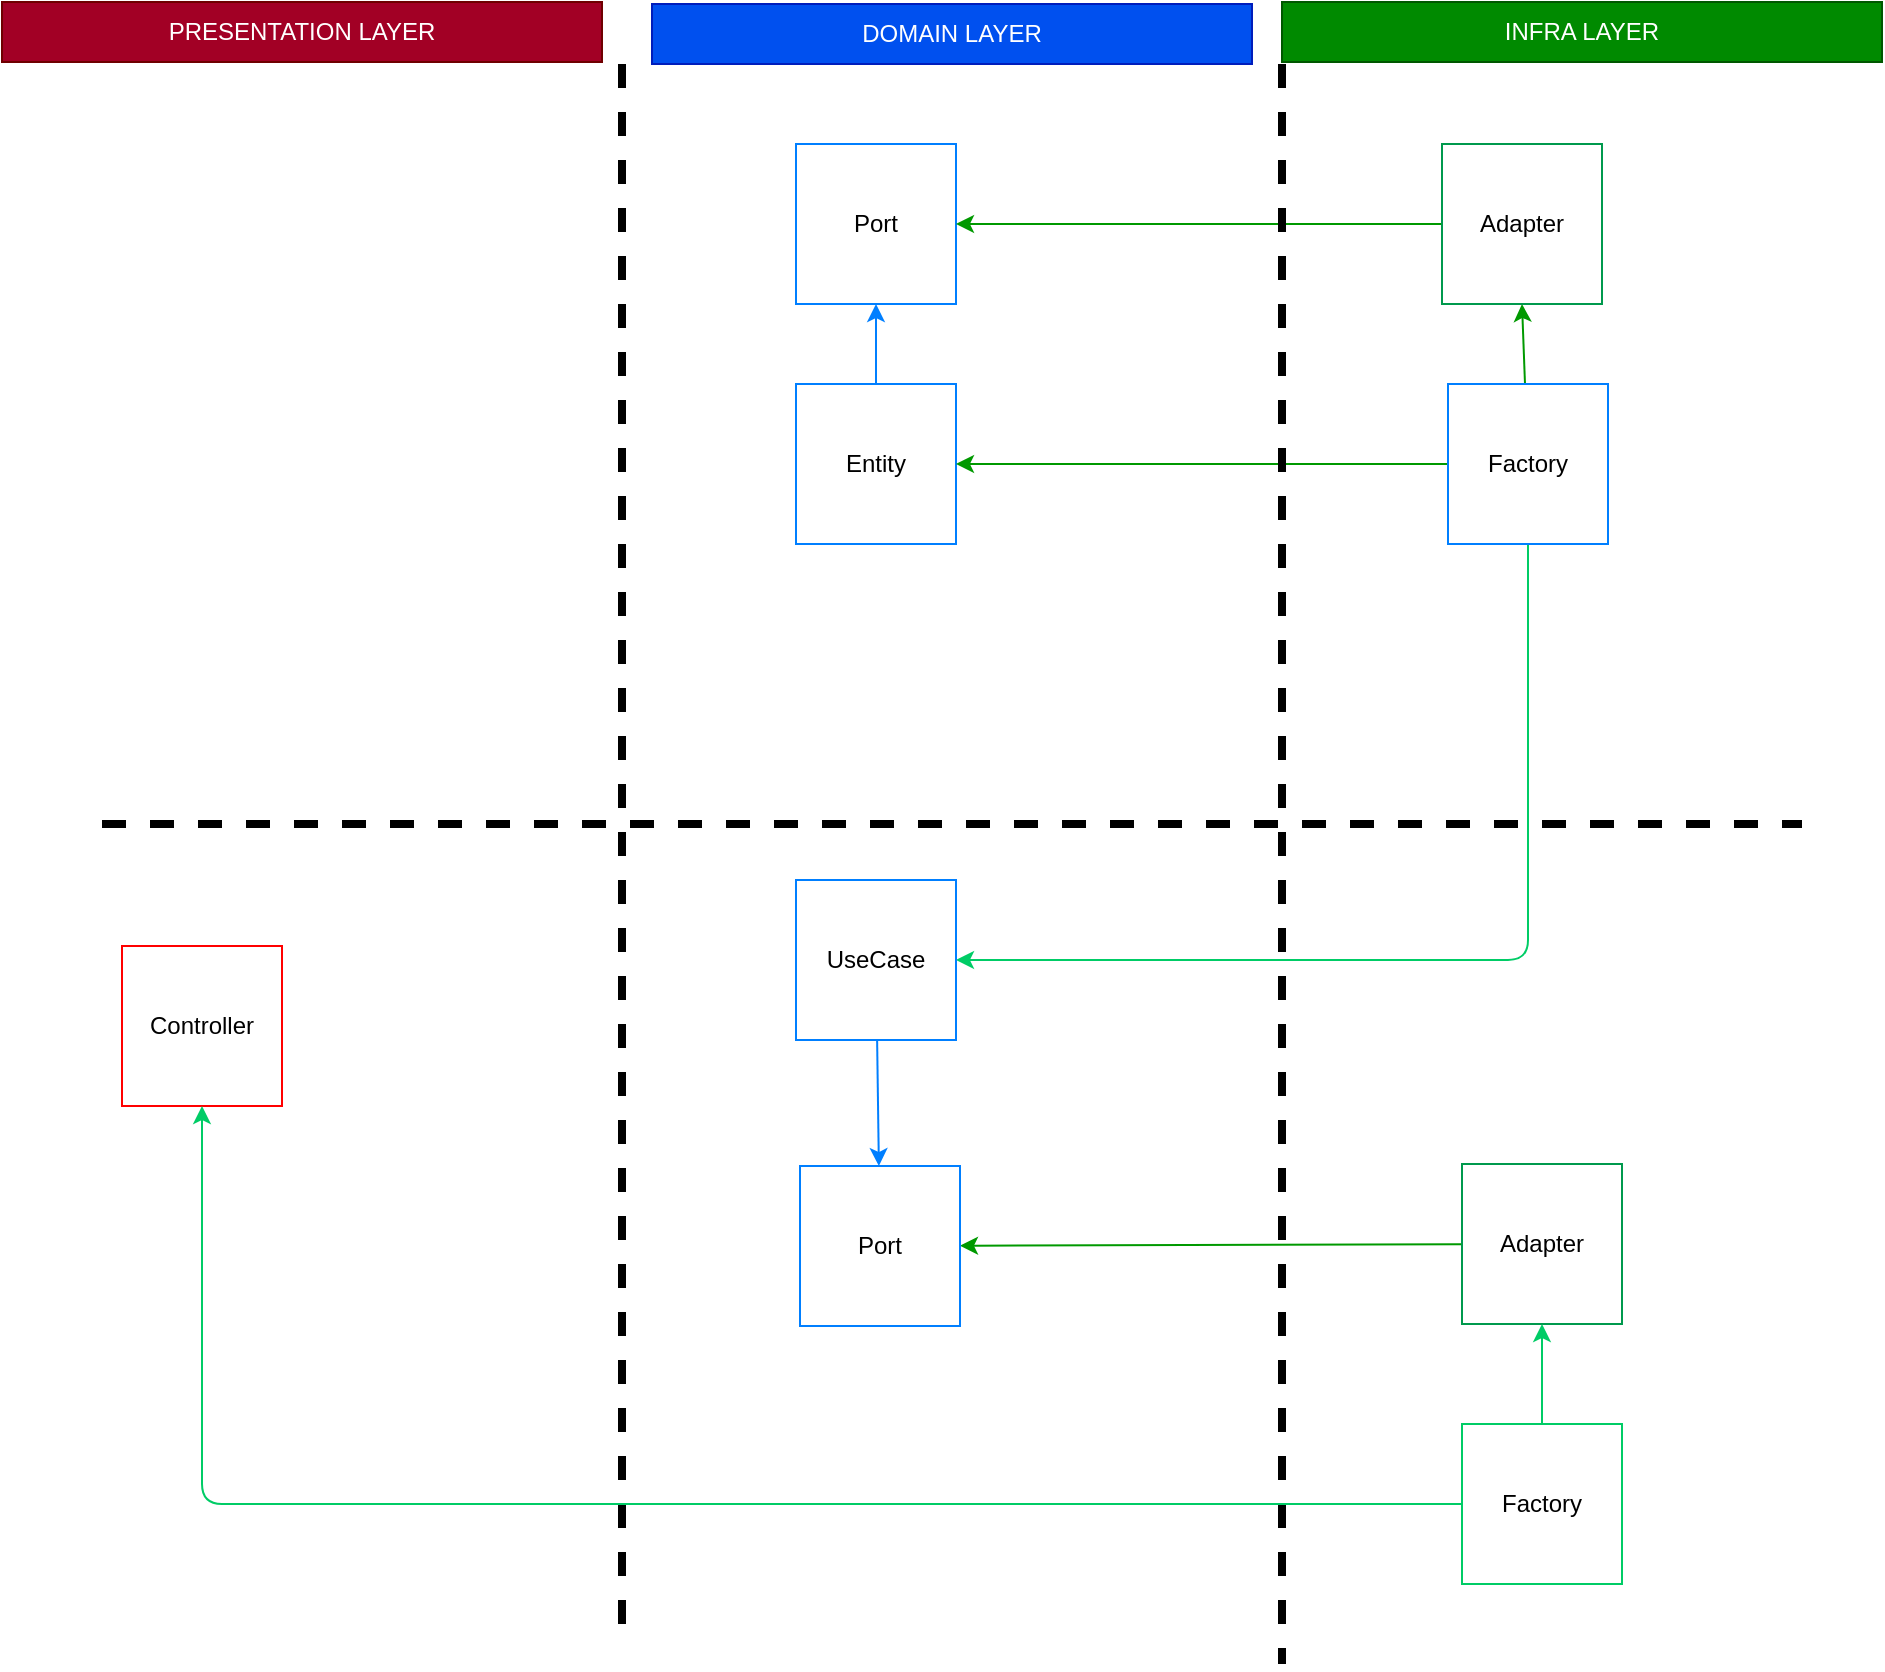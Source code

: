 <mxfile>
    <diagram id="hQ7hH29XB-m6HErXu0Jc" name="Page-1">
        <mxGraphModel dx="2677" dy="2039" grid="1" gridSize="10" guides="1" tooltips="1" connect="1" arrows="1" fold="1" page="1" pageScale="1" pageWidth="850" pageHeight="1100" math="0" shadow="0">
            <root>
                <mxCell id="0"/>
                <mxCell id="1" parent="0"/>
                <mxCell id="44" style="edgeStyle=none;html=1;entryX=0.5;entryY=1;entryDx=0;entryDy=0;strokeColor=#007FFF;" edge="1" parent="1" source="2" target="12">
                    <mxGeometry relative="1" as="geometry"/>
                </mxCell>
                <mxCell id="2" value="Entity" style="whiteSpace=wrap;html=1;aspect=fixed;strokeColor=#007FFF;" parent="1" vertex="1">
                    <mxGeometry x="347" y="160" width="80" height="80" as="geometry"/>
                </mxCell>
                <mxCell id="54" style="edgeStyle=none;html=1;entryX=1;entryY=0.5;entryDx=0;entryDy=0;strokeColor=#009900;strokeWidth=1;" edge="1" parent="1" source="11" target="2">
                    <mxGeometry relative="1" as="geometry">
                        <mxPoint x="570" y="200" as="targetPoint"/>
                    </mxGeometry>
                </mxCell>
                <mxCell id="55" style="edgeStyle=none;html=1;strokeColor=#009900;strokeWidth=1;entryX=0.5;entryY=1;entryDx=0;entryDy=0;" edge="1" parent="1" source="11" target="22">
                    <mxGeometry relative="1" as="geometry">
                        <mxPoint x="713" y="130" as="targetPoint"/>
                    </mxGeometry>
                </mxCell>
                <mxCell id="58" style="edgeStyle=none;html=1;entryX=1;entryY=0.5;entryDx=0;entryDy=0;strokeColor=#00CC66;strokeWidth=1;" edge="1" parent="1" source="11" target="28">
                    <mxGeometry relative="1" as="geometry">
                        <Array as="points">
                            <mxPoint x="713" y="448"/>
                        </Array>
                    </mxGeometry>
                </mxCell>
                <mxCell id="11" value="Factory" style="whiteSpace=wrap;html=1;aspect=fixed;strokeColor=#007FFF;" parent="1" vertex="1">
                    <mxGeometry x="673" y="160" width="80" height="80" as="geometry"/>
                </mxCell>
                <mxCell id="12" value="Port" style="whiteSpace=wrap;html=1;aspect=fixed;strokeColor=#007FFF;" parent="1" vertex="1">
                    <mxGeometry x="347" y="40" width="80" height="80" as="geometry"/>
                </mxCell>
                <mxCell id="23" style="edgeStyle=none;html=1;strokeColor=#009900;" parent="1" source="22" target="12" edge="1">
                    <mxGeometry relative="1" as="geometry"/>
                </mxCell>
                <mxCell id="22" value="Adapter" style="whiteSpace=wrap;html=1;aspect=fixed;strokeColor=#00994D;" parent="1" vertex="1">
                    <mxGeometry x="670" y="40" width="80" height="80" as="geometry"/>
                </mxCell>
                <mxCell id="37" style="edgeStyle=none;html=1;strokeColor=#007FFF;" edge="1" parent="1" source="28" target="36">
                    <mxGeometry relative="1" as="geometry"/>
                </mxCell>
                <mxCell id="28" value="UseCase" style="whiteSpace=wrap;html=1;aspect=fixed;strokeColor=#007FFF;" vertex="1" parent="1">
                    <mxGeometry x="347" y="408" width="80" height="80" as="geometry"/>
                </mxCell>
                <mxCell id="30" value="Controller" style="whiteSpace=wrap;html=1;aspect=fixed;strokeColor=#FF0000;" vertex="1" parent="1">
                    <mxGeometry x="10" y="441" width="80" height="80" as="geometry"/>
                </mxCell>
                <mxCell id="43" style="edgeStyle=none;html=1;strokeColor=#009900;" edge="1" parent="1" source="35" target="36">
                    <mxGeometry relative="1" as="geometry"/>
                </mxCell>
                <mxCell id="35" value="Adapter" style="whiteSpace=wrap;html=1;aspect=fixed;strokeColor=#00994D;" vertex="1" parent="1">
                    <mxGeometry x="680" y="550" width="80" height="80" as="geometry"/>
                </mxCell>
                <mxCell id="36" value="Port" style="whiteSpace=wrap;html=1;aspect=fixed;strokeColor=#007FFF;" vertex="1" parent="1">
                    <mxGeometry x="349" y="551" width="80" height="80" as="geometry"/>
                </mxCell>
                <mxCell id="39" value="" style="endArrow=none;dashed=1;html=1;strokeWidth=4;" edge="1" parent="1">
                    <mxGeometry width="50" height="50" relative="1" as="geometry">
                        <mxPoint y="380" as="sourcePoint"/>
                        <mxPoint x="850" y="380" as="targetPoint"/>
                    </mxGeometry>
                </mxCell>
                <mxCell id="45" value="" style="endArrow=none;dashed=1;html=1;strokeWidth=4;" edge="1" parent="1">
                    <mxGeometry width="50" height="50" relative="1" as="geometry">
                        <mxPoint x="260" as="sourcePoint"/>
                        <mxPoint x="260" y="790" as="targetPoint"/>
                    </mxGeometry>
                </mxCell>
                <mxCell id="46" value="" style="endArrow=none;dashed=1;html=1;strokeWidth=4;" edge="1" parent="1">
                    <mxGeometry width="50" height="50" relative="1" as="geometry">
                        <mxPoint x="590" as="sourcePoint"/>
                        <mxPoint x="590" y="800" as="targetPoint"/>
                    </mxGeometry>
                </mxCell>
                <mxCell id="47" value="DOMAIN LAYER" style="text;html=1;strokeColor=#001DBC;fillColor=#0050ef;align=center;verticalAlign=middle;whiteSpace=wrap;rounded=0;fontColor=#ffffff;" vertex="1" parent="1">
                    <mxGeometry x="275" y="-30" width="300" height="30" as="geometry"/>
                </mxCell>
                <mxCell id="48" value="INFRA LAYER" style="text;html=1;strokeColor=#005700;fillColor=#008a00;align=center;verticalAlign=middle;whiteSpace=wrap;rounded=0;fontColor=#ffffff;" vertex="1" parent="1">
                    <mxGeometry x="590" y="-31" width="300" height="30" as="geometry"/>
                </mxCell>
                <mxCell id="49" value="PRESENTATION LAYER" style="text;html=1;strokeColor=#6F0000;fillColor=#a20025;align=center;verticalAlign=middle;whiteSpace=wrap;rounded=0;fontColor=#ffffff;" vertex="1" parent="1">
                    <mxGeometry x="-50" y="-31" width="300" height="30" as="geometry"/>
                </mxCell>
                <mxCell id="60" style="edgeStyle=none;html=1;entryX=0.5;entryY=1;entryDx=0;entryDy=0;strokeColor=#00CC66;strokeWidth=1;" edge="1" parent="1" source="59" target="35">
                    <mxGeometry relative="1" as="geometry"/>
                </mxCell>
                <mxCell id="61" style="edgeStyle=none;html=1;entryX=0.5;entryY=1;entryDx=0;entryDy=0;strokeColor=#00CC66;strokeWidth=1;" edge="1" parent="1" source="59" target="30">
                    <mxGeometry relative="1" as="geometry">
                        <Array as="points">
                            <mxPoint x="50" y="720"/>
                        </Array>
                    </mxGeometry>
                </mxCell>
                <mxCell id="59" value="Factory" style="whiteSpace=wrap;html=1;aspect=fixed;strokeColor=#00CC66;" vertex="1" parent="1">
                    <mxGeometry x="680" y="680" width="80" height="80" as="geometry"/>
                </mxCell>
            </root>
        </mxGraphModel>
    </diagram>
</mxfile>